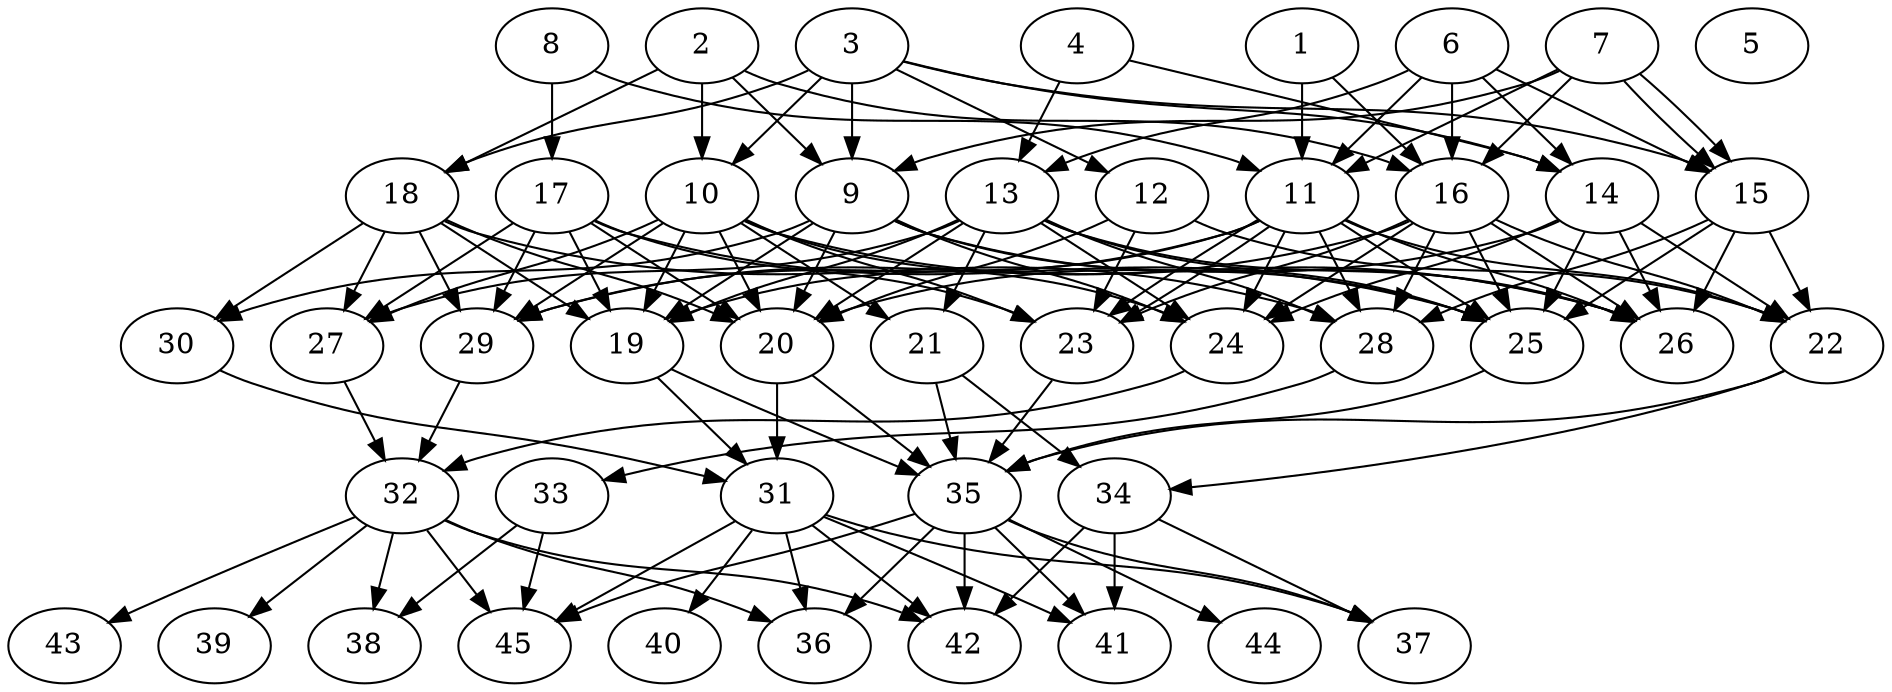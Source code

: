// DAG automatically generated by daggen at Tue Aug  6 16:31:44 2019
// ./daggen --dot -n 45 --ccr 0.5 --fat 0.6 --regular 0.5 --density 0.7 --mindata 5242880 --maxdata 52428800 
digraph G {
  1 [size="82679808", alpha="0.12", expect_size="41339904"] 
  1 -> 11 [size ="41339904"]
  1 -> 16 [size ="41339904"]
  2 [size="70828032", alpha="0.07", expect_size="35414016"] 
  2 -> 9 [size ="35414016"]
  2 -> 10 [size ="35414016"]
  2 -> 16 [size ="35414016"]
  2 -> 18 [size ="35414016"]
  3 [size="69597184", alpha="0.14", expect_size="34798592"] 
  3 -> 9 [size ="34798592"]
  3 -> 10 [size ="34798592"]
  3 -> 12 [size ="34798592"]
  3 -> 14 [size ="34798592"]
  3 -> 15 [size ="34798592"]
  3 -> 18 [size ="34798592"]
  4 [size="81008640", alpha="0.14", expect_size="40504320"] 
  4 -> 13 [size ="40504320"]
  4 -> 14 [size ="40504320"]
  5 [size="75081728", alpha="0.17", expect_size="37540864"] 
  6 [size="72718336", alpha="0.17", expect_size="36359168"] 
  6 -> 11 [size ="36359168"]
  6 -> 13 [size ="36359168"]
  6 -> 14 [size ="36359168"]
  6 -> 15 [size ="36359168"]
  6 -> 16 [size ="36359168"]
  7 [size="53563392", alpha="0.06", expect_size="26781696"] 
  7 -> 9 [size ="26781696"]
  7 -> 11 [size ="26781696"]
  7 -> 15 [size ="26781696"]
  7 -> 15 [size ="26781696"]
  7 -> 16 [size ="26781696"]
  8 [size="78045184", alpha="0.11", expect_size="39022592"] 
  8 -> 11 [size ="39022592"]
  8 -> 17 [size ="39022592"]
  9 [size="42049536", alpha="0.19", expect_size="21024768"] 
  9 -> 19 [size ="21024768"]
  9 -> 20 [size ="21024768"]
  9 -> 24 [size ="21024768"]
  9 -> 25 [size ="21024768"]
  9 -> 26 [size ="21024768"]
  9 -> 30 [size ="21024768"]
  10 [size="15245312", alpha="0.01", expect_size="7622656"] 
  10 -> 19 [size ="7622656"]
  10 -> 20 [size ="7622656"]
  10 -> 21 [size ="7622656"]
  10 -> 23 [size ="7622656"]
  10 -> 24 [size ="7622656"]
  10 -> 26 [size ="7622656"]
  10 -> 27 [size ="7622656"]
  10 -> 29 [size ="7622656"]
  11 [size="104214528", alpha="0.07", expect_size="52107264"] 
  11 -> 19 [size ="52107264"]
  11 -> 22 [size ="52107264"]
  11 -> 23 [size ="52107264"]
  11 -> 23 [size ="52107264"]
  11 -> 24 [size ="52107264"]
  11 -> 25 [size ="52107264"]
  11 -> 26 [size ="52107264"]
  11 -> 28 [size ="52107264"]
  11 -> 29 [size ="52107264"]
  12 [size="65355776", alpha="0.03", expect_size="32677888"] 
  12 -> 20 [size ="32677888"]
  12 -> 22 [size ="32677888"]
  12 -> 23 [size ="32677888"]
  13 [size="99713024", alpha="0.19", expect_size="49856512"] 
  13 -> 19 [size ="49856512"]
  13 -> 20 [size ="49856512"]
  13 -> 21 [size ="49856512"]
  13 -> 24 [size ="49856512"]
  13 -> 25 [size ="49856512"]
  13 -> 26 [size ="49856512"]
  13 -> 27 [size ="49856512"]
  13 -> 28 [size ="49856512"]
  14 [size="72921088", alpha="0.07", expect_size="36460544"] 
  14 -> 20 [size ="36460544"]
  14 -> 22 [size ="36460544"]
  14 -> 24 [size ="36460544"]
  14 -> 25 [size ="36460544"]
  14 -> 26 [size ="36460544"]
  15 [size="44699648", alpha="0.06", expect_size="22349824"] 
  15 -> 22 [size ="22349824"]
  15 -> 25 [size ="22349824"]
  15 -> 26 [size ="22349824"]
  15 -> 28 [size ="22349824"]
  16 [size="29474816", alpha="0.01", expect_size="14737408"] 
  16 -> 22 [size ="14737408"]
  16 -> 23 [size ="14737408"]
  16 -> 24 [size ="14737408"]
  16 -> 25 [size ="14737408"]
  16 -> 26 [size ="14737408"]
  16 -> 28 [size ="14737408"]
  16 -> 29 [size ="14737408"]
  17 [size="14180352", alpha="0.07", expect_size="7090176"] 
  17 -> 19 [size ="7090176"]
  17 -> 20 [size ="7090176"]
  17 -> 23 [size ="7090176"]
  17 -> 25 [size ="7090176"]
  17 -> 27 [size ="7090176"]
  17 -> 29 [size ="7090176"]
  18 [size="41381888", alpha="0.02", expect_size="20690944"] 
  18 -> 19 [size ="20690944"]
  18 -> 20 [size ="20690944"]
  18 -> 27 [size ="20690944"]
  18 -> 28 [size ="20690944"]
  18 -> 29 [size ="20690944"]
  18 -> 30 [size ="20690944"]
  19 [size="92407808", alpha="0.16", expect_size="46203904"] 
  19 -> 31 [size ="46203904"]
  19 -> 35 [size ="46203904"]
  20 [size="88104960", alpha="0.07", expect_size="44052480"] 
  20 -> 31 [size ="44052480"]
  20 -> 35 [size ="44052480"]
  21 [size="91441152", alpha="0.14", expect_size="45720576"] 
  21 -> 34 [size ="45720576"]
  21 -> 35 [size ="45720576"]
  22 [size="27865088", alpha="0.14", expect_size="13932544"] 
  22 -> 34 [size ="13932544"]
  22 -> 35 [size ="13932544"]
  23 [size="43300864", alpha="0.06", expect_size="21650432"] 
  23 -> 35 [size ="21650432"]
  24 [size="39741440", alpha="0.13", expect_size="19870720"] 
  24 -> 32 [size ="19870720"]
  25 [size="75042816", alpha="0.14", expect_size="37521408"] 
  25 -> 35 [size ="37521408"]
  26 [size="101238784", alpha="0.08", expect_size="50619392"] 
  27 [size="11356160", alpha="0.11", expect_size="5678080"] 
  27 -> 32 [size ="5678080"]
  28 [size="44191744", alpha="0.09", expect_size="22095872"] 
  28 -> 33 [size ="22095872"]
  29 [size="53553152", alpha="0.13", expect_size="26776576"] 
  29 -> 32 [size ="26776576"]
  30 [size="33921024", alpha="0.18", expect_size="16960512"] 
  30 -> 31 [size ="16960512"]
  31 [size="68925440", alpha="0.03", expect_size="34462720"] 
  31 -> 36 [size ="34462720"]
  31 -> 37 [size ="34462720"]
  31 -> 40 [size ="34462720"]
  31 -> 41 [size ="34462720"]
  31 -> 42 [size ="34462720"]
  31 -> 45 [size ="34462720"]
  32 [size="42018816", alpha="0.20", expect_size="21009408"] 
  32 -> 36 [size ="21009408"]
  32 -> 38 [size ="21009408"]
  32 -> 39 [size ="21009408"]
  32 -> 42 [size ="21009408"]
  32 -> 43 [size ="21009408"]
  32 -> 45 [size ="21009408"]
  33 [size="13545472", alpha="0.15", expect_size="6772736"] 
  33 -> 38 [size ="6772736"]
  33 -> 45 [size ="6772736"]
  34 [size="42616832", alpha="0.04", expect_size="21308416"] 
  34 -> 37 [size ="21308416"]
  34 -> 41 [size ="21308416"]
  34 -> 42 [size ="21308416"]
  35 [size="11014144", alpha="0.00", expect_size="5507072"] 
  35 -> 36 [size ="5507072"]
  35 -> 37 [size ="5507072"]
  35 -> 41 [size ="5507072"]
  35 -> 42 [size ="5507072"]
  35 -> 44 [size ="5507072"]
  35 -> 45 [size ="5507072"]
  36 [size="77705216", alpha="0.00", expect_size="38852608"] 
  37 [size="21805056", alpha="0.01", expect_size="10902528"] 
  38 [size="75141120", alpha="0.09", expect_size="37570560"] 
  39 [size="22155264", alpha="0.13", expect_size="11077632"] 
  40 [size="83156992", alpha="0.15", expect_size="41578496"] 
  41 [size="74162176", alpha="0.13", expect_size="37081088"] 
  42 [size="88901632", alpha="0.15", expect_size="44450816"] 
  43 [size="87875584", alpha="0.04", expect_size="43937792"] 
  44 [size="65941504", alpha="0.19", expect_size="32970752"] 
  45 [size="85534720", alpha="0.08", expect_size="42767360"] 
}
